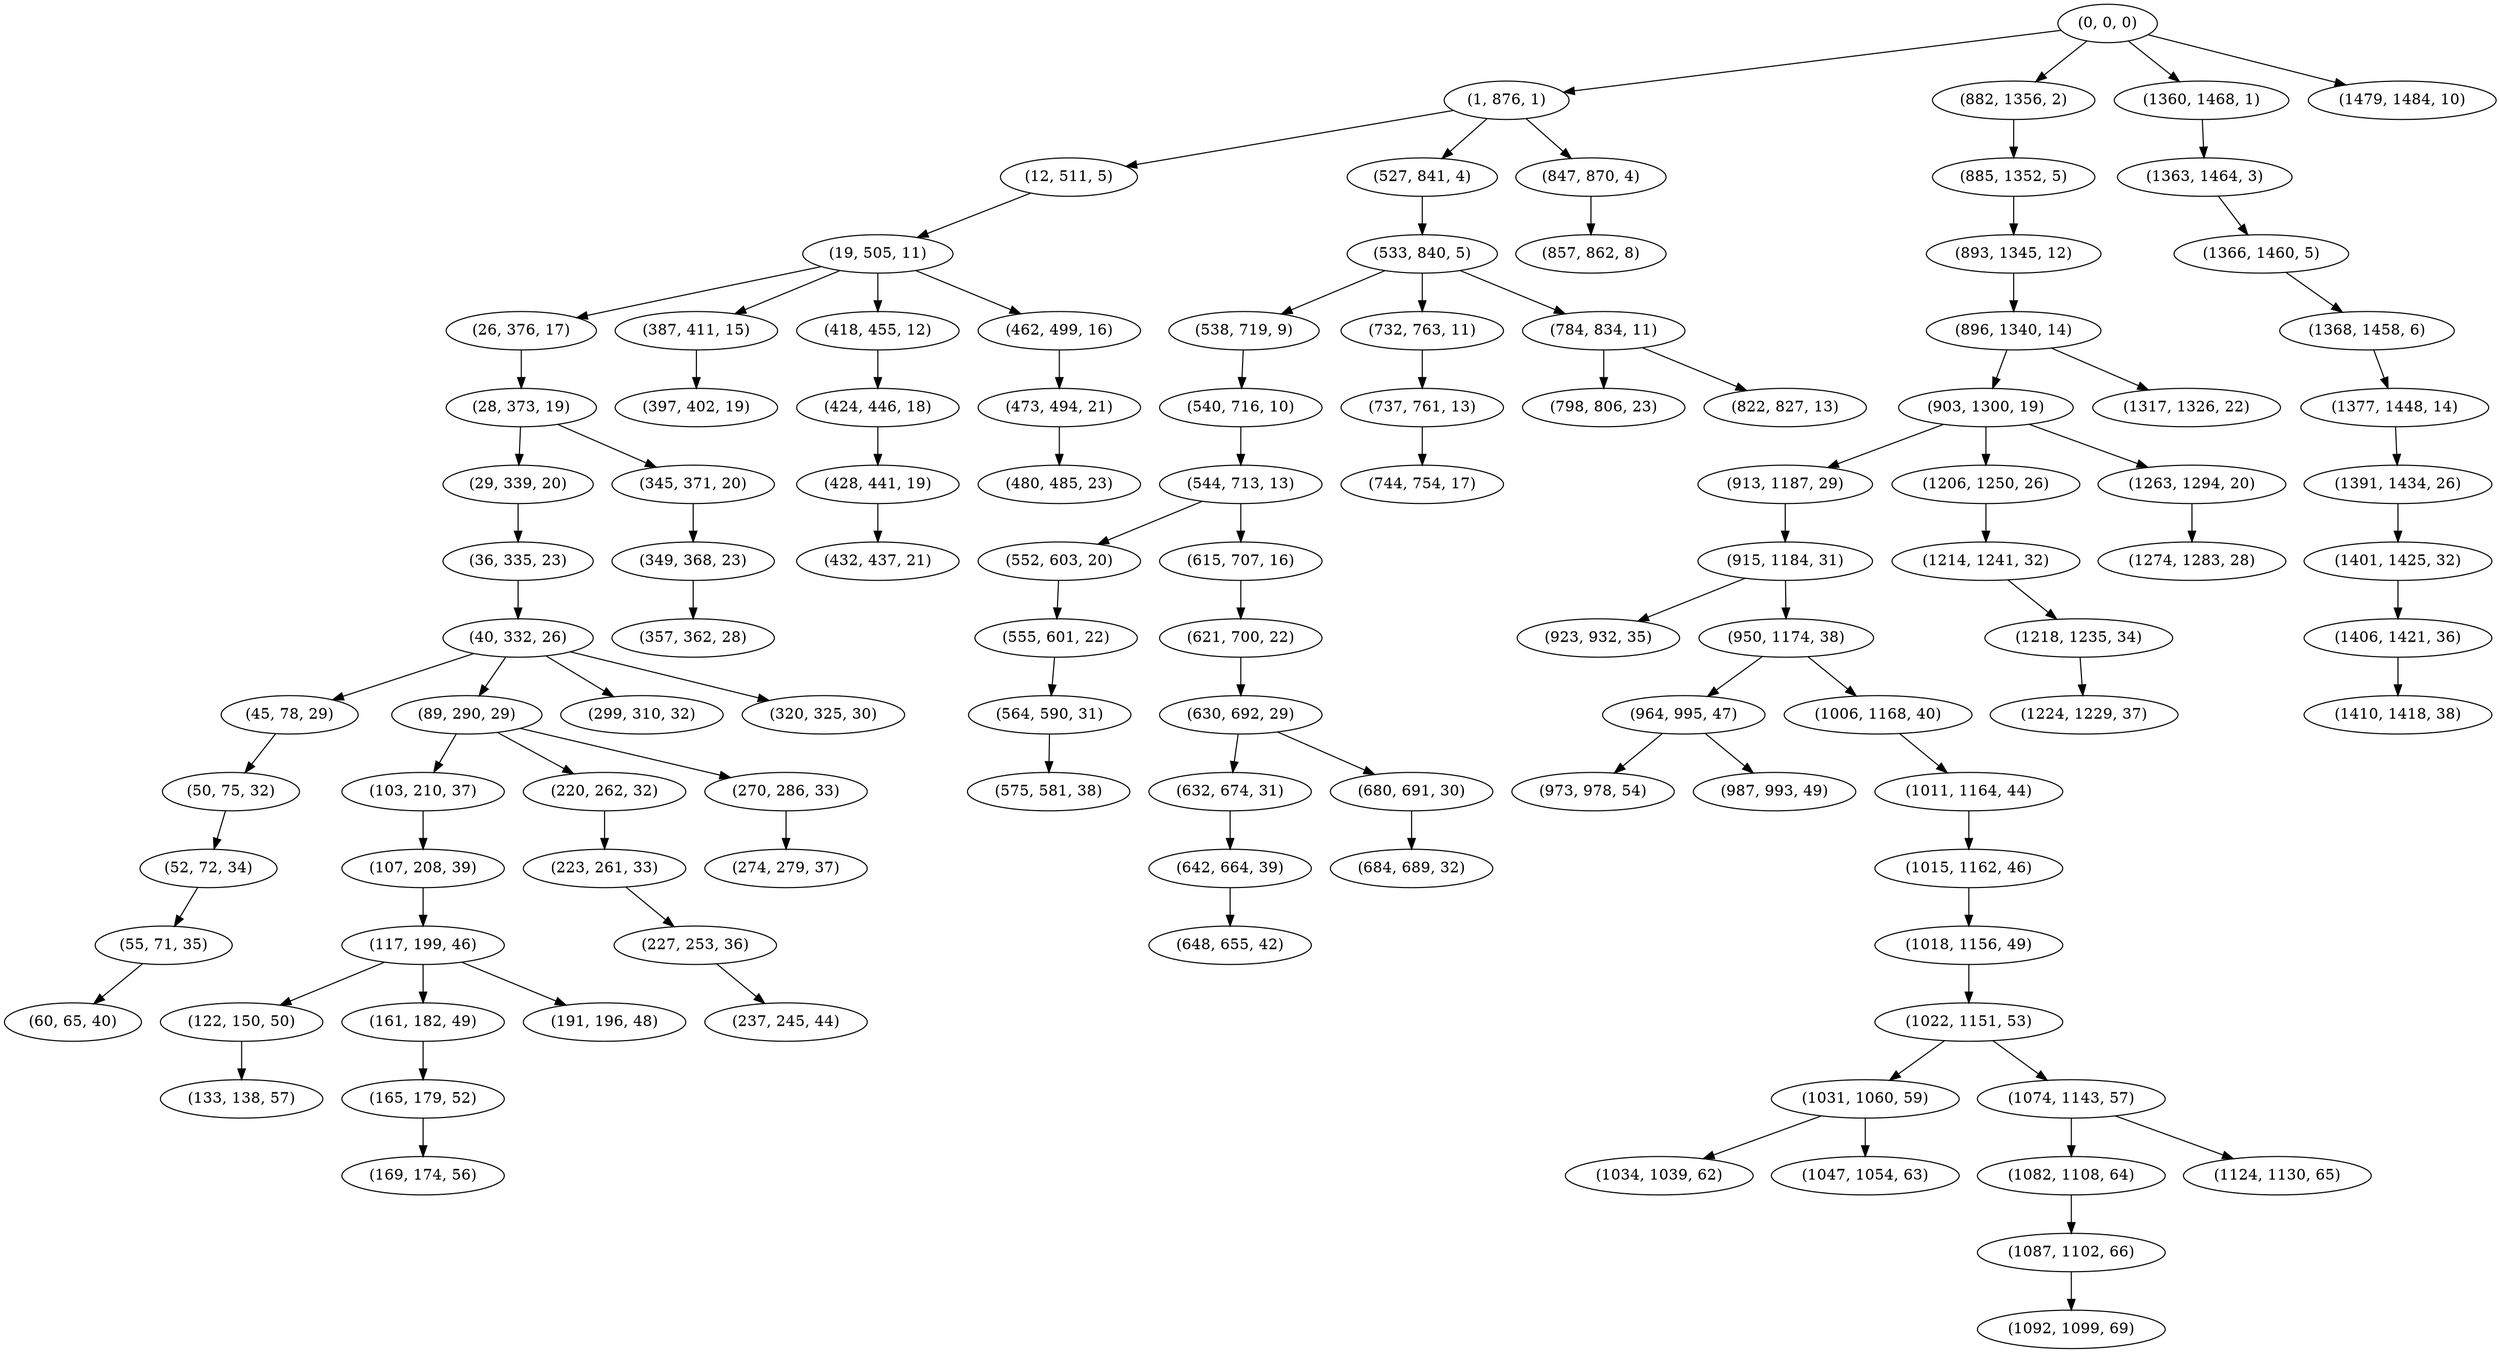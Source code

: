 digraph tree {
    "(0, 0, 0)";
    "(1, 876, 1)";
    "(12, 511, 5)";
    "(19, 505, 11)";
    "(26, 376, 17)";
    "(28, 373, 19)";
    "(29, 339, 20)";
    "(36, 335, 23)";
    "(40, 332, 26)";
    "(45, 78, 29)";
    "(50, 75, 32)";
    "(52, 72, 34)";
    "(55, 71, 35)";
    "(60, 65, 40)";
    "(89, 290, 29)";
    "(103, 210, 37)";
    "(107, 208, 39)";
    "(117, 199, 46)";
    "(122, 150, 50)";
    "(133, 138, 57)";
    "(161, 182, 49)";
    "(165, 179, 52)";
    "(169, 174, 56)";
    "(191, 196, 48)";
    "(220, 262, 32)";
    "(223, 261, 33)";
    "(227, 253, 36)";
    "(237, 245, 44)";
    "(270, 286, 33)";
    "(274, 279, 37)";
    "(299, 310, 32)";
    "(320, 325, 30)";
    "(345, 371, 20)";
    "(349, 368, 23)";
    "(357, 362, 28)";
    "(387, 411, 15)";
    "(397, 402, 19)";
    "(418, 455, 12)";
    "(424, 446, 18)";
    "(428, 441, 19)";
    "(432, 437, 21)";
    "(462, 499, 16)";
    "(473, 494, 21)";
    "(480, 485, 23)";
    "(527, 841, 4)";
    "(533, 840, 5)";
    "(538, 719, 9)";
    "(540, 716, 10)";
    "(544, 713, 13)";
    "(552, 603, 20)";
    "(555, 601, 22)";
    "(564, 590, 31)";
    "(575, 581, 38)";
    "(615, 707, 16)";
    "(621, 700, 22)";
    "(630, 692, 29)";
    "(632, 674, 31)";
    "(642, 664, 39)";
    "(648, 655, 42)";
    "(680, 691, 30)";
    "(684, 689, 32)";
    "(732, 763, 11)";
    "(737, 761, 13)";
    "(744, 754, 17)";
    "(784, 834, 11)";
    "(798, 806, 23)";
    "(822, 827, 13)";
    "(847, 870, 4)";
    "(857, 862, 8)";
    "(882, 1356, 2)";
    "(885, 1352, 5)";
    "(893, 1345, 12)";
    "(896, 1340, 14)";
    "(903, 1300, 19)";
    "(913, 1187, 29)";
    "(915, 1184, 31)";
    "(923, 932, 35)";
    "(950, 1174, 38)";
    "(964, 995, 47)";
    "(973, 978, 54)";
    "(987, 993, 49)";
    "(1006, 1168, 40)";
    "(1011, 1164, 44)";
    "(1015, 1162, 46)";
    "(1018, 1156, 49)";
    "(1022, 1151, 53)";
    "(1031, 1060, 59)";
    "(1034, 1039, 62)";
    "(1047, 1054, 63)";
    "(1074, 1143, 57)";
    "(1082, 1108, 64)";
    "(1087, 1102, 66)";
    "(1092, 1099, 69)";
    "(1124, 1130, 65)";
    "(1206, 1250, 26)";
    "(1214, 1241, 32)";
    "(1218, 1235, 34)";
    "(1224, 1229, 37)";
    "(1263, 1294, 20)";
    "(1274, 1283, 28)";
    "(1317, 1326, 22)";
    "(1360, 1468, 1)";
    "(1363, 1464, 3)";
    "(1366, 1460, 5)";
    "(1368, 1458, 6)";
    "(1377, 1448, 14)";
    "(1391, 1434, 26)";
    "(1401, 1425, 32)";
    "(1406, 1421, 36)";
    "(1410, 1418, 38)";
    "(1479, 1484, 10)";
    "(0, 0, 0)" -> "(1, 876, 1)";
    "(0, 0, 0)" -> "(882, 1356, 2)";
    "(0, 0, 0)" -> "(1360, 1468, 1)";
    "(0, 0, 0)" -> "(1479, 1484, 10)";
    "(1, 876, 1)" -> "(12, 511, 5)";
    "(1, 876, 1)" -> "(527, 841, 4)";
    "(1, 876, 1)" -> "(847, 870, 4)";
    "(12, 511, 5)" -> "(19, 505, 11)";
    "(19, 505, 11)" -> "(26, 376, 17)";
    "(19, 505, 11)" -> "(387, 411, 15)";
    "(19, 505, 11)" -> "(418, 455, 12)";
    "(19, 505, 11)" -> "(462, 499, 16)";
    "(26, 376, 17)" -> "(28, 373, 19)";
    "(28, 373, 19)" -> "(29, 339, 20)";
    "(28, 373, 19)" -> "(345, 371, 20)";
    "(29, 339, 20)" -> "(36, 335, 23)";
    "(36, 335, 23)" -> "(40, 332, 26)";
    "(40, 332, 26)" -> "(45, 78, 29)";
    "(40, 332, 26)" -> "(89, 290, 29)";
    "(40, 332, 26)" -> "(299, 310, 32)";
    "(40, 332, 26)" -> "(320, 325, 30)";
    "(45, 78, 29)" -> "(50, 75, 32)";
    "(50, 75, 32)" -> "(52, 72, 34)";
    "(52, 72, 34)" -> "(55, 71, 35)";
    "(55, 71, 35)" -> "(60, 65, 40)";
    "(89, 290, 29)" -> "(103, 210, 37)";
    "(89, 290, 29)" -> "(220, 262, 32)";
    "(89, 290, 29)" -> "(270, 286, 33)";
    "(103, 210, 37)" -> "(107, 208, 39)";
    "(107, 208, 39)" -> "(117, 199, 46)";
    "(117, 199, 46)" -> "(122, 150, 50)";
    "(117, 199, 46)" -> "(161, 182, 49)";
    "(117, 199, 46)" -> "(191, 196, 48)";
    "(122, 150, 50)" -> "(133, 138, 57)";
    "(161, 182, 49)" -> "(165, 179, 52)";
    "(165, 179, 52)" -> "(169, 174, 56)";
    "(220, 262, 32)" -> "(223, 261, 33)";
    "(223, 261, 33)" -> "(227, 253, 36)";
    "(227, 253, 36)" -> "(237, 245, 44)";
    "(270, 286, 33)" -> "(274, 279, 37)";
    "(345, 371, 20)" -> "(349, 368, 23)";
    "(349, 368, 23)" -> "(357, 362, 28)";
    "(387, 411, 15)" -> "(397, 402, 19)";
    "(418, 455, 12)" -> "(424, 446, 18)";
    "(424, 446, 18)" -> "(428, 441, 19)";
    "(428, 441, 19)" -> "(432, 437, 21)";
    "(462, 499, 16)" -> "(473, 494, 21)";
    "(473, 494, 21)" -> "(480, 485, 23)";
    "(527, 841, 4)" -> "(533, 840, 5)";
    "(533, 840, 5)" -> "(538, 719, 9)";
    "(533, 840, 5)" -> "(732, 763, 11)";
    "(533, 840, 5)" -> "(784, 834, 11)";
    "(538, 719, 9)" -> "(540, 716, 10)";
    "(540, 716, 10)" -> "(544, 713, 13)";
    "(544, 713, 13)" -> "(552, 603, 20)";
    "(544, 713, 13)" -> "(615, 707, 16)";
    "(552, 603, 20)" -> "(555, 601, 22)";
    "(555, 601, 22)" -> "(564, 590, 31)";
    "(564, 590, 31)" -> "(575, 581, 38)";
    "(615, 707, 16)" -> "(621, 700, 22)";
    "(621, 700, 22)" -> "(630, 692, 29)";
    "(630, 692, 29)" -> "(632, 674, 31)";
    "(630, 692, 29)" -> "(680, 691, 30)";
    "(632, 674, 31)" -> "(642, 664, 39)";
    "(642, 664, 39)" -> "(648, 655, 42)";
    "(680, 691, 30)" -> "(684, 689, 32)";
    "(732, 763, 11)" -> "(737, 761, 13)";
    "(737, 761, 13)" -> "(744, 754, 17)";
    "(784, 834, 11)" -> "(798, 806, 23)";
    "(784, 834, 11)" -> "(822, 827, 13)";
    "(847, 870, 4)" -> "(857, 862, 8)";
    "(882, 1356, 2)" -> "(885, 1352, 5)";
    "(885, 1352, 5)" -> "(893, 1345, 12)";
    "(893, 1345, 12)" -> "(896, 1340, 14)";
    "(896, 1340, 14)" -> "(903, 1300, 19)";
    "(896, 1340, 14)" -> "(1317, 1326, 22)";
    "(903, 1300, 19)" -> "(913, 1187, 29)";
    "(903, 1300, 19)" -> "(1206, 1250, 26)";
    "(903, 1300, 19)" -> "(1263, 1294, 20)";
    "(913, 1187, 29)" -> "(915, 1184, 31)";
    "(915, 1184, 31)" -> "(923, 932, 35)";
    "(915, 1184, 31)" -> "(950, 1174, 38)";
    "(950, 1174, 38)" -> "(964, 995, 47)";
    "(950, 1174, 38)" -> "(1006, 1168, 40)";
    "(964, 995, 47)" -> "(973, 978, 54)";
    "(964, 995, 47)" -> "(987, 993, 49)";
    "(1006, 1168, 40)" -> "(1011, 1164, 44)";
    "(1011, 1164, 44)" -> "(1015, 1162, 46)";
    "(1015, 1162, 46)" -> "(1018, 1156, 49)";
    "(1018, 1156, 49)" -> "(1022, 1151, 53)";
    "(1022, 1151, 53)" -> "(1031, 1060, 59)";
    "(1022, 1151, 53)" -> "(1074, 1143, 57)";
    "(1031, 1060, 59)" -> "(1034, 1039, 62)";
    "(1031, 1060, 59)" -> "(1047, 1054, 63)";
    "(1074, 1143, 57)" -> "(1082, 1108, 64)";
    "(1074, 1143, 57)" -> "(1124, 1130, 65)";
    "(1082, 1108, 64)" -> "(1087, 1102, 66)";
    "(1087, 1102, 66)" -> "(1092, 1099, 69)";
    "(1206, 1250, 26)" -> "(1214, 1241, 32)";
    "(1214, 1241, 32)" -> "(1218, 1235, 34)";
    "(1218, 1235, 34)" -> "(1224, 1229, 37)";
    "(1263, 1294, 20)" -> "(1274, 1283, 28)";
    "(1360, 1468, 1)" -> "(1363, 1464, 3)";
    "(1363, 1464, 3)" -> "(1366, 1460, 5)";
    "(1366, 1460, 5)" -> "(1368, 1458, 6)";
    "(1368, 1458, 6)" -> "(1377, 1448, 14)";
    "(1377, 1448, 14)" -> "(1391, 1434, 26)";
    "(1391, 1434, 26)" -> "(1401, 1425, 32)";
    "(1401, 1425, 32)" -> "(1406, 1421, 36)";
    "(1406, 1421, 36)" -> "(1410, 1418, 38)";
}
